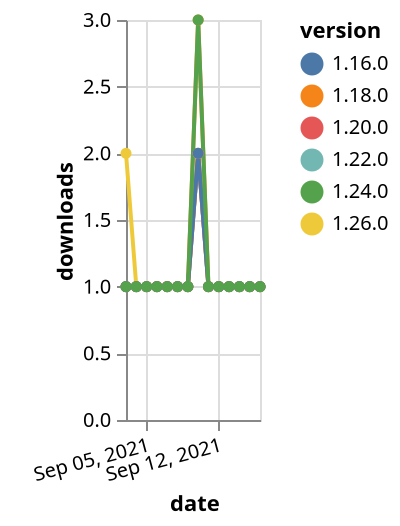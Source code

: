 {"$schema": "https://vega.github.io/schema/vega-lite/v5.json", "description": "A simple bar chart with embedded data.", "data": {"values": [{"date": "2021-09-03", "total": 330, "delta": 1, "version": "1.18.0"}, {"date": "2021-09-04", "total": 331, "delta": 1, "version": "1.18.0"}, {"date": "2021-09-05", "total": 332, "delta": 1, "version": "1.18.0"}, {"date": "2021-09-06", "total": 333, "delta": 1, "version": "1.18.0"}, {"date": "2021-09-07", "total": 334, "delta": 1, "version": "1.18.0"}, {"date": "2021-09-08", "total": 335, "delta": 1, "version": "1.18.0"}, {"date": "2021-09-09", "total": 336, "delta": 1, "version": "1.18.0"}, {"date": "2021-09-10", "total": 339, "delta": 3, "version": "1.18.0"}, {"date": "2021-09-11", "total": 340, "delta": 1, "version": "1.18.0"}, {"date": "2021-09-12", "total": 341, "delta": 1, "version": "1.18.0"}, {"date": "2021-09-13", "total": 342, "delta": 1, "version": "1.18.0"}, {"date": "2021-09-14", "total": 343, "delta": 1, "version": "1.18.0"}, {"date": "2021-09-15", "total": 344, "delta": 1, "version": "1.18.0"}, {"date": "2021-09-16", "total": 345, "delta": 1, "version": "1.18.0"}, {"date": "2021-09-03", "total": 164, "delta": 1, "version": "1.22.0"}, {"date": "2021-09-04", "total": 165, "delta": 1, "version": "1.22.0"}, {"date": "2021-09-05", "total": 166, "delta": 1, "version": "1.22.0"}, {"date": "2021-09-06", "total": 167, "delta": 1, "version": "1.22.0"}, {"date": "2021-09-07", "total": 168, "delta": 1, "version": "1.22.0"}, {"date": "2021-09-08", "total": 169, "delta": 1, "version": "1.22.0"}, {"date": "2021-09-09", "total": 170, "delta": 1, "version": "1.22.0"}, {"date": "2021-09-10", "total": 172, "delta": 2, "version": "1.22.0"}, {"date": "2021-09-11", "total": 173, "delta": 1, "version": "1.22.0"}, {"date": "2021-09-12", "total": 174, "delta": 1, "version": "1.22.0"}, {"date": "2021-09-13", "total": 175, "delta": 1, "version": "1.22.0"}, {"date": "2021-09-14", "total": 176, "delta": 1, "version": "1.22.0"}, {"date": "2021-09-15", "total": 177, "delta": 1, "version": "1.22.0"}, {"date": "2021-09-16", "total": 178, "delta": 1, "version": "1.22.0"}, {"date": "2021-09-03", "total": 125, "delta": 2, "version": "1.26.0"}, {"date": "2021-09-04", "total": 126, "delta": 1, "version": "1.26.0"}, {"date": "2021-09-05", "total": 127, "delta": 1, "version": "1.26.0"}, {"date": "2021-09-06", "total": 128, "delta": 1, "version": "1.26.0"}, {"date": "2021-09-07", "total": 129, "delta": 1, "version": "1.26.0"}, {"date": "2021-09-08", "total": 130, "delta": 1, "version": "1.26.0"}, {"date": "2021-09-09", "total": 131, "delta": 1, "version": "1.26.0"}, {"date": "2021-09-10", "total": 133, "delta": 2, "version": "1.26.0"}, {"date": "2021-09-11", "total": 134, "delta": 1, "version": "1.26.0"}, {"date": "2021-09-12", "total": 135, "delta": 1, "version": "1.26.0"}, {"date": "2021-09-13", "total": 136, "delta": 1, "version": "1.26.0"}, {"date": "2021-09-14", "total": 137, "delta": 1, "version": "1.26.0"}, {"date": "2021-09-15", "total": 138, "delta": 1, "version": "1.26.0"}, {"date": "2021-09-16", "total": 139, "delta": 1, "version": "1.26.0"}, {"date": "2021-09-03", "total": 187, "delta": 1, "version": "1.20.0"}, {"date": "2021-09-04", "total": 188, "delta": 1, "version": "1.20.0"}, {"date": "2021-09-05", "total": 189, "delta": 1, "version": "1.20.0"}, {"date": "2021-09-06", "total": 190, "delta": 1, "version": "1.20.0"}, {"date": "2021-09-07", "total": 191, "delta": 1, "version": "1.20.0"}, {"date": "2021-09-08", "total": 192, "delta": 1, "version": "1.20.0"}, {"date": "2021-09-09", "total": 193, "delta": 1, "version": "1.20.0"}, {"date": "2021-09-10", "total": 195, "delta": 2, "version": "1.20.0"}, {"date": "2021-09-11", "total": 196, "delta": 1, "version": "1.20.0"}, {"date": "2021-09-12", "total": 197, "delta": 1, "version": "1.20.0"}, {"date": "2021-09-13", "total": 198, "delta": 1, "version": "1.20.0"}, {"date": "2021-09-14", "total": 199, "delta": 1, "version": "1.20.0"}, {"date": "2021-09-15", "total": 200, "delta": 1, "version": "1.20.0"}, {"date": "2021-09-16", "total": 201, "delta": 1, "version": "1.20.0"}, {"date": "2021-09-03", "total": 242, "delta": 1, "version": "1.16.0"}, {"date": "2021-09-04", "total": 243, "delta": 1, "version": "1.16.0"}, {"date": "2021-09-05", "total": 244, "delta": 1, "version": "1.16.0"}, {"date": "2021-09-06", "total": 245, "delta": 1, "version": "1.16.0"}, {"date": "2021-09-07", "total": 246, "delta": 1, "version": "1.16.0"}, {"date": "2021-09-08", "total": 247, "delta": 1, "version": "1.16.0"}, {"date": "2021-09-09", "total": 248, "delta": 1, "version": "1.16.0"}, {"date": "2021-09-10", "total": 250, "delta": 2, "version": "1.16.0"}, {"date": "2021-09-11", "total": 251, "delta": 1, "version": "1.16.0"}, {"date": "2021-09-12", "total": 252, "delta": 1, "version": "1.16.0"}, {"date": "2021-09-13", "total": 253, "delta": 1, "version": "1.16.0"}, {"date": "2021-09-14", "total": 254, "delta": 1, "version": "1.16.0"}, {"date": "2021-09-15", "total": 255, "delta": 1, "version": "1.16.0"}, {"date": "2021-09-16", "total": 256, "delta": 1, "version": "1.16.0"}, {"date": "2021-09-03", "total": 200, "delta": 1, "version": "1.24.0"}, {"date": "2021-09-04", "total": 201, "delta": 1, "version": "1.24.0"}, {"date": "2021-09-05", "total": 202, "delta": 1, "version": "1.24.0"}, {"date": "2021-09-06", "total": 203, "delta": 1, "version": "1.24.0"}, {"date": "2021-09-07", "total": 204, "delta": 1, "version": "1.24.0"}, {"date": "2021-09-08", "total": 205, "delta": 1, "version": "1.24.0"}, {"date": "2021-09-09", "total": 206, "delta": 1, "version": "1.24.0"}, {"date": "2021-09-10", "total": 209, "delta": 3, "version": "1.24.0"}, {"date": "2021-09-11", "total": 210, "delta": 1, "version": "1.24.0"}, {"date": "2021-09-12", "total": 211, "delta": 1, "version": "1.24.0"}, {"date": "2021-09-13", "total": 212, "delta": 1, "version": "1.24.0"}, {"date": "2021-09-14", "total": 213, "delta": 1, "version": "1.24.0"}, {"date": "2021-09-15", "total": 214, "delta": 1, "version": "1.24.0"}, {"date": "2021-09-16", "total": 215, "delta": 1, "version": "1.24.0"}]}, "width": "container", "mark": {"type": "line", "point": {"filled": true}}, "encoding": {"x": {"field": "date", "type": "temporal", "timeUnit": "yearmonthdate", "title": "date", "axis": {"labelAngle": -15}}, "y": {"field": "delta", "type": "quantitative", "title": "downloads"}, "color": {"field": "version", "type": "nominal"}, "tooltip": {"field": "delta"}}}